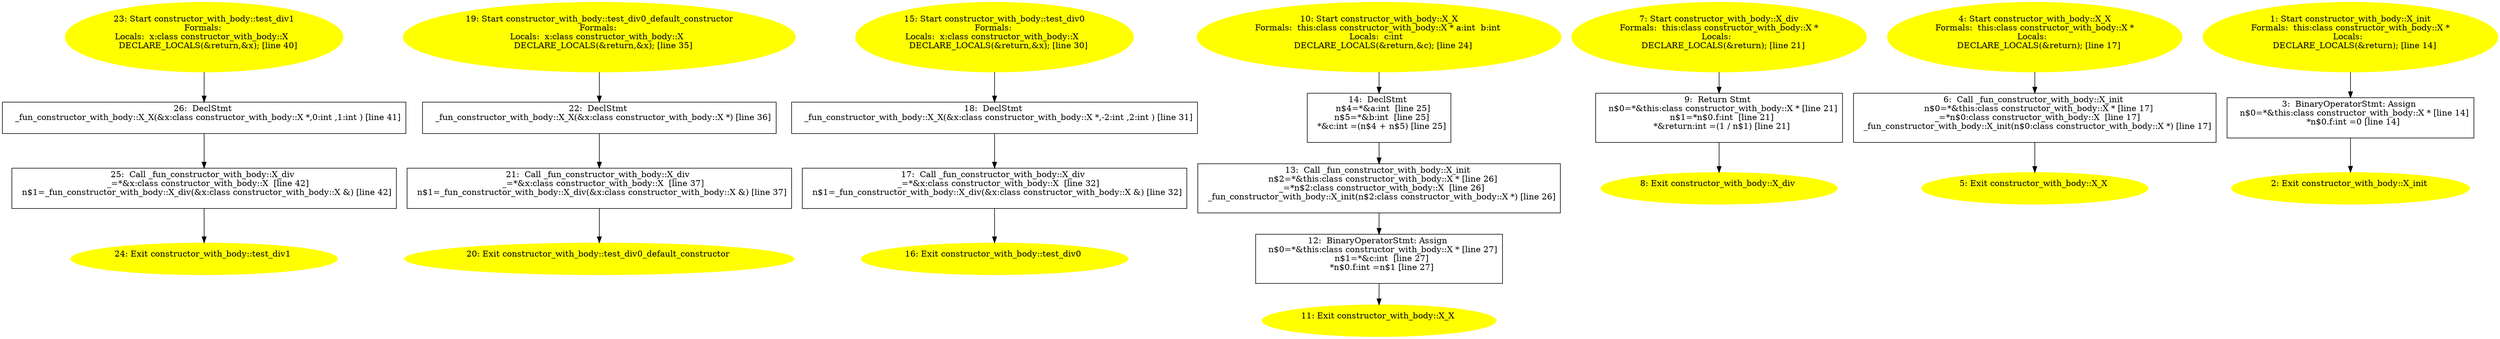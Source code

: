 /* @generated */
digraph iCFG {
26 [label="26:  DeclStmt \n   _fun_constructor_with_body::X_X(&x:class constructor_with_body::X *,0:int ,1:int ) [line 41]\n " shape="box"]
	

	 26 -> 25 ;
25 [label="25:  Call _fun_constructor_with_body::X_div \n   _=*&x:class constructor_with_body::X  [line 42]\n  n$1=_fun_constructor_with_body::X_div(&x:class constructor_with_body::X &) [line 42]\n " shape="box"]
	

	 25 -> 24 ;
24 [label="24: Exit constructor_with_body::test_div1 \n  " color=yellow style=filled]
	

23 [label="23: Start constructor_with_body::test_div1\nFormals: \nLocals:  x:class constructor_with_body::X  \n   DECLARE_LOCALS(&return,&x); [line 40]\n " color=yellow style=filled]
	

	 23 -> 26 ;
22 [label="22:  DeclStmt \n   _fun_constructor_with_body::X_X(&x:class constructor_with_body::X *) [line 36]\n " shape="box"]
	

	 22 -> 21 ;
21 [label="21:  Call _fun_constructor_with_body::X_div \n   _=*&x:class constructor_with_body::X  [line 37]\n  n$1=_fun_constructor_with_body::X_div(&x:class constructor_with_body::X &) [line 37]\n " shape="box"]
	

	 21 -> 20 ;
20 [label="20: Exit constructor_with_body::test_div0_default_constructor \n  " color=yellow style=filled]
	

19 [label="19: Start constructor_with_body::test_div0_default_constructor\nFormals: \nLocals:  x:class constructor_with_body::X  \n   DECLARE_LOCALS(&return,&x); [line 35]\n " color=yellow style=filled]
	

	 19 -> 22 ;
18 [label="18:  DeclStmt \n   _fun_constructor_with_body::X_X(&x:class constructor_with_body::X *,-2:int ,2:int ) [line 31]\n " shape="box"]
	

	 18 -> 17 ;
17 [label="17:  Call _fun_constructor_with_body::X_div \n   _=*&x:class constructor_with_body::X  [line 32]\n  n$1=_fun_constructor_with_body::X_div(&x:class constructor_with_body::X &) [line 32]\n " shape="box"]
	

	 17 -> 16 ;
16 [label="16: Exit constructor_with_body::test_div0 \n  " color=yellow style=filled]
	

15 [label="15: Start constructor_with_body::test_div0\nFormals: \nLocals:  x:class constructor_with_body::X  \n   DECLARE_LOCALS(&return,&x); [line 30]\n " color=yellow style=filled]
	

	 15 -> 18 ;
14 [label="14:  DeclStmt \n   n$4=*&a:int  [line 25]\n  n$5=*&b:int  [line 25]\n  *&c:int =(n$4 + n$5) [line 25]\n " shape="box"]
	

	 14 -> 13 ;
13 [label="13:  Call _fun_constructor_with_body::X_init \n   n$2=*&this:class constructor_with_body::X * [line 26]\n  _=*n$2:class constructor_with_body::X  [line 26]\n  _fun_constructor_with_body::X_init(n$2:class constructor_with_body::X *) [line 26]\n " shape="box"]
	

	 13 -> 12 ;
12 [label="12:  BinaryOperatorStmt: Assign \n   n$0=*&this:class constructor_with_body::X * [line 27]\n  n$1=*&c:int  [line 27]\n  *n$0.f:int =n$1 [line 27]\n " shape="box"]
	

	 12 -> 11 ;
11 [label="11: Exit constructor_with_body::X_X \n  " color=yellow style=filled]
	

10 [label="10: Start constructor_with_body::X_X\nFormals:  this:class constructor_with_body::X * a:int  b:int \nLocals:  c:int  \n   DECLARE_LOCALS(&return,&c); [line 24]\n " color=yellow style=filled]
	

	 10 -> 14 ;
9 [label="9:  Return Stmt \n   n$0=*&this:class constructor_with_body::X * [line 21]\n  n$1=*n$0.f:int  [line 21]\n  *&return:int =(1 / n$1) [line 21]\n " shape="box"]
	

	 9 -> 8 ;
8 [label="8: Exit constructor_with_body::X_div \n  " color=yellow style=filled]
	

7 [label="7: Start constructor_with_body::X_div\nFormals:  this:class constructor_with_body::X *\nLocals:  \n   DECLARE_LOCALS(&return); [line 21]\n " color=yellow style=filled]
	

	 7 -> 9 ;
6 [label="6:  Call _fun_constructor_with_body::X_init \n   n$0=*&this:class constructor_with_body::X * [line 17]\n  _=*n$0:class constructor_with_body::X  [line 17]\n  _fun_constructor_with_body::X_init(n$0:class constructor_with_body::X *) [line 17]\n " shape="box"]
	

	 6 -> 5 ;
5 [label="5: Exit constructor_with_body::X_X \n  " color=yellow style=filled]
	

4 [label="4: Start constructor_with_body::X_X\nFormals:  this:class constructor_with_body::X *\nLocals:  \n   DECLARE_LOCALS(&return); [line 17]\n " color=yellow style=filled]
	

	 4 -> 6 ;
3 [label="3:  BinaryOperatorStmt: Assign \n   n$0=*&this:class constructor_with_body::X * [line 14]\n  *n$0.f:int =0 [line 14]\n " shape="box"]
	

	 3 -> 2 ;
2 [label="2: Exit constructor_with_body::X_init \n  " color=yellow style=filled]
	

1 [label="1: Start constructor_with_body::X_init\nFormals:  this:class constructor_with_body::X *\nLocals:  \n   DECLARE_LOCALS(&return); [line 14]\n " color=yellow style=filled]
	

	 1 -> 3 ;
}
